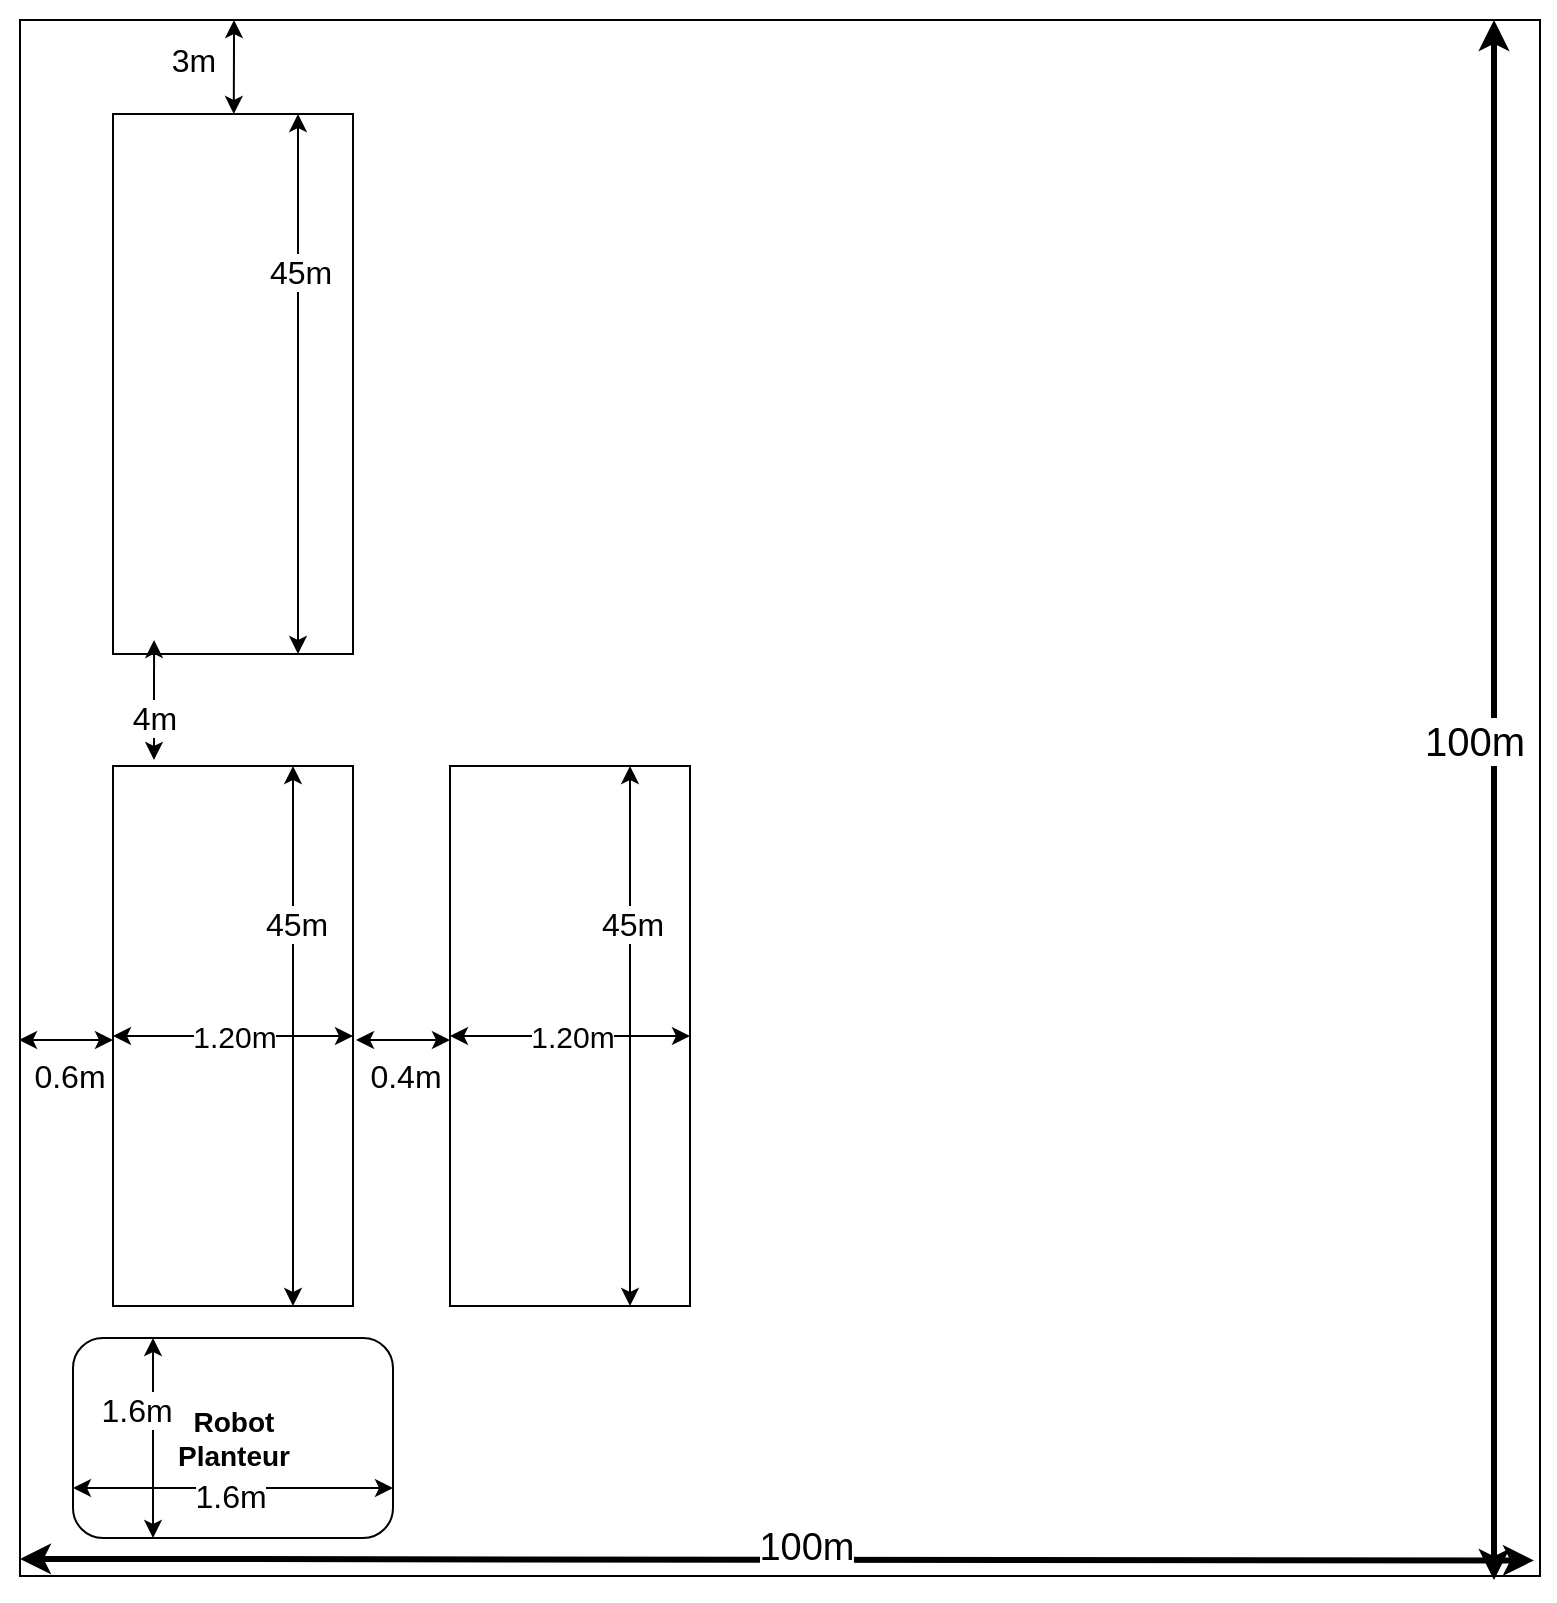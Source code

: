 <mxfile version="11.3.0" type="github" pages="1"><diagram id="3dNNgUqMKH2TOFaVKCQi" name="Page-1"><mxGraphModel dx="1205" dy="634" grid="1" gridSize="10" guides="1" tooltips="1" connect="1" arrows="1" fold="1" page="1" pageScale="1" pageWidth="827" pageHeight="1169" math="0" shadow="0"><root><mxCell id="0"/><mxCell id="1" parent="0"/><mxCell id="5k2-4GgkfqUGH8580R54-1" value="" style="rounded=0;whiteSpace=wrap;html=1;" vertex="1" parent="1"><mxGeometry x="33" y="60" width="760" height="778" as="geometry"/></mxCell><mxCell id="5k2-4GgkfqUGH8580R54-16" value="" style="rounded=0;whiteSpace=wrap;html=1;" vertex="1" parent="1"><mxGeometry x="79.5" y="107" width="120" height="270" as="geometry"/></mxCell><mxCell id="5k2-4GgkfqUGH8580R54-17" value="" style="group" vertex="1" connectable="0" parent="1"><mxGeometry x="32.5" y="433" width="167" height="270" as="geometry"/></mxCell><mxCell id="5k2-4GgkfqUGH8580R54-3" value="" style="rounded=0;whiteSpace=wrap;html=1;" vertex="1" parent="5k2-4GgkfqUGH8580R54-17"><mxGeometry x="47" width="120" height="270" as="geometry"/></mxCell><mxCell id="5k2-4GgkfqUGH8580R54-4" value="" style="endArrow=classic;startArrow=classic;html=1;exitX=0;exitY=0.5;exitDx=0;exitDy=0;entryX=1;entryY=0.5;entryDx=0;entryDy=0;" edge="1" parent="5k2-4GgkfqUGH8580R54-17" source="5k2-4GgkfqUGH8580R54-3" target="5k2-4GgkfqUGH8580R54-3"><mxGeometry width="50" height="50" relative="1" as="geometry"><mxPoint x="87" y="95" as="sourcePoint"/><mxPoint x="137" y="45" as="targetPoint"/></mxGeometry></mxCell><mxCell id="5k2-4GgkfqUGH8580R54-5" value="&lt;font style=&quot;font-size: 15px&quot;&gt;1.20m&lt;/font&gt;" style="text;html=1;resizable=0;points=[];align=center;verticalAlign=middle;labelBackgroundColor=#ffffff;" vertex="1" connectable="0" parent="5k2-4GgkfqUGH8580R54-4"><mxGeometry x="0.387" y="-2" relative="1" as="geometry"><mxPoint x="-22.5" y="-2" as="offset"/></mxGeometry></mxCell><mxCell id="5k2-4GgkfqUGH8580R54-7" value="" style="endArrow=classic;startArrow=classic;html=1;" edge="1" parent="5k2-4GgkfqUGH8580R54-17"><mxGeometry width="50" height="50" relative="1" as="geometry"><mxPoint y="137" as="sourcePoint"/><mxPoint x="47" y="137" as="targetPoint"/></mxGeometry></mxCell><mxCell id="5k2-4GgkfqUGH8580R54-10" value="&lt;font style=&quot;font-size: 16px&quot;&gt;0.6m&lt;/font&gt;" style="text;html=1;strokeColor=none;fillColor=none;align=center;verticalAlign=middle;whiteSpace=wrap;rounded=0;" vertex="1" parent="5k2-4GgkfqUGH8580R54-17"><mxGeometry x="5" y="145" width="40" height="20" as="geometry"/></mxCell><mxCell id="5k2-4GgkfqUGH8580R54-21" value="" style="endArrow=classic;startArrow=classic;html=1;strokeWidth=1;entryX=0.75;entryY=0;entryDx=0;entryDy=0;exitX=0.75;exitY=1;exitDx=0;exitDy=0;" edge="1" parent="5k2-4GgkfqUGH8580R54-17" source="5k2-4GgkfqUGH8580R54-3" target="5k2-4GgkfqUGH8580R54-3"><mxGeometry width="50" height="50" relative="1" as="geometry"><mxPoint x="107.5" y="267" as="sourcePoint"/><mxPoint x="157.5" y="217" as="targetPoint"/></mxGeometry></mxCell><mxCell id="5k2-4GgkfqUGH8580R54-22" value="&lt;font style=&quot;font-size: 16px&quot;&gt;45m&lt;/font&gt;" style="text;html=1;resizable=0;points=[];align=center;verticalAlign=middle;labelBackgroundColor=#ffffff;" vertex="1" connectable="0" parent="5k2-4GgkfqUGH8580R54-21"><mxGeometry x="0.407" y="-1" relative="1" as="geometry"><mxPoint y="-1" as="offset"/></mxGeometry></mxCell><mxCell id="5k2-4GgkfqUGH8580R54-18" value="" style="group" vertex="1" connectable="0" parent="1"><mxGeometry x="59.5" y="719" width="160" height="100" as="geometry"/></mxCell><mxCell id="5k2-4GgkfqUGH8580R54-11" value="&lt;div style=&quot;font-size: 14px&quot;&gt;&lt;b&gt;&lt;font style=&quot;font-size: 14px&quot;&gt;Robot&lt;/font&gt;&lt;/b&gt;&lt;/div&gt;&lt;div style=&quot;font-size: 14px&quot;&gt;&lt;b&gt;&lt;font style=&quot;font-size: 14px&quot;&gt;Planteur&lt;/font&gt;&lt;/b&gt;&lt;br&gt;&lt;/div&gt;" style="rounded=1;whiteSpace=wrap;html=1;" vertex="1" parent="5k2-4GgkfqUGH8580R54-18"><mxGeometry width="160" height="100" as="geometry"/></mxCell><mxCell id="5k2-4GgkfqUGH8580R54-12" value="" style="endArrow=classic;startArrow=classic;html=1;exitX=0;exitY=0.75;exitDx=0;exitDy=0;entryX=1;entryY=0.75;entryDx=0;entryDy=0;" edge="1" parent="5k2-4GgkfqUGH8580R54-18" source="5k2-4GgkfqUGH8580R54-11" target="5k2-4GgkfqUGH8580R54-11"><mxGeometry width="50" height="50" relative="1" as="geometry"><mxPoint x="50" y="100" as="sourcePoint"/><mxPoint x="100" y="50" as="targetPoint"/></mxGeometry></mxCell><mxCell id="5k2-4GgkfqUGH8580R54-13" value="&lt;font style=&quot;font-size: 16px&quot;&gt;1.6m&lt;/font&gt;" style="text;html=1;resizable=0;points=[];align=center;verticalAlign=middle;labelBackgroundColor=#ffffff;" vertex="1" connectable="0" parent="5k2-4GgkfqUGH8580R54-12"><mxGeometry x="0.202" y="-4" relative="1" as="geometry"><mxPoint x="-18" as="offset"/></mxGeometry></mxCell><mxCell id="5k2-4GgkfqUGH8580R54-14" value="" style="endArrow=classic;startArrow=classic;html=1;entryX=0.25;entryY=0;entryDx=0;entryDy=0;exitX=0.25;exitY=1;exitDx=0;exitDy=0;" edge="1" parent="5k2-4GgkfqUGH8580R54-18" source="5k2-4GgkfqUGH8580R54-11" target="5k2-4GgkfqUGH8580R54-11"><mxGeometry width="50" height="50" relative="1" as="geometry"><mxPoint x="10.5" y="80" as="sourcePoint"/><mxPoint x="60.5" y="30" as="targetPoint"/></mxGeometry></mxCell><mxCell id="5k2-4GgkfqUGH8580R54-15" value="&lt;font style=&quot;font-size: 16px&quot;&gt;1.6m&lt;/font&gt;" style="text;html=1;resizable=0;points=[];align=center;verticalAlign=middle;labelBackgroundColor=#ffffff;" vertex="1" connectable="0" parent="5k2-4GgkfqUGH8580R54-14"><mxGeometry x="0.28" y="-1" relative="1" as="geometry"><mxPoint x="-10" as="offset"/></mxGeometry></mxCell><mxCell id="5k2-4GgkfqUGH8580R54-19" value="" style="endArrow=classic;startArrow=classic;html=1;strokeWidth=3;" edge="1" parent="1"><mxGeometry width="50" height="50" relative="1" as="geometry"><mxPoint x="770" y="840" as="sourcePoint"/><mxPoint x="770" y="60" as="targetPoint"/></mxGeometry></mxCell><mxCell id="5k2-4GgkfqUGH8580R54-20" value="&lt;font style=&quot;font-size: 20px&quot;&gt;100m&lt;/font&gt;" style="text;html=1;resizable=0;points=[];align=center;verticalAlign=middle;labelBackgroundColor=#ffffff;" vertex="1" connectable="0" parent="5k2-4GgkfqUGH8580R54-19"><mxGeometry x="0.411" y="-1" relative="1" as="geometry"><mxPoint x="-11" y="130.5" as="offset"/></mxGeometry></mxCell><mxCell id="5k2-4GgkfqUGH8580R54-24" value="" style="endArrow=classic;startArrow=classic;html=1;strokeWidth=1;entryX=0.75;entryY=0;entryDx=0;entryDy=0;exitX=0.75;exitY=1;exitDx=0;exitDy=0;" edge="1" parent="1"><mxGeometry width="50" height="50" relative="1" as="geometry"><mxPoint x="172" y="377.0" as="sourcePoint"/><mxPoint x="172" y="107" as="targetPoint"/></mxGeometry></mxCell><mxCell id="5k2-4GgkfqUGH8580R54-25" value="&lt;font style=&quot;font-size: 16px&quot;&gt;45m&lt;/font&gt;" style="text;html=1;resizable=0;points=[];align=center;verticalAlign=middle;labelBackgroundColor=#ffffff;" vertex="1" connectable="0" parent="5k2-4GgkfqUGH8580R54-24"><mxGeometry x="0.407" y="-1" relative="1" as="geometry"><mxPoint y="-1" as="offset"/></mxGeometry></mxCell><mxCell id="5k2-4GgkfqUGH8580R54-26" value="" style="endArrow=classic;startArrow=classic;html=1;strokeWidth=1;" edge="1" parent="1" source="5k2-4GgkfqUGH8580R54-16"><mxGeometry width="50" height="50" relative="1" as="geometry"><mxPoint x="139.5" y="86.289" as="sourcePoint"/><mxPoint x="140" y="60" as="targetPoint"/><Array as="points"><mxPoint x="140" y="70"/></Array></mxGeometry></mxCell><mxCell id="5k2-4GgkfqUGH8580R54-27" value="&lt;font style=&quot;font-size: 16px&quot;&gt;3m&lt;/font&gt;" style="text;html=1;strokeColor=none;fillColor=none;align=center;verticalAlign=middle;whiteSpace=wrap;rounded=0;" vertex="1" parent="1"><mxGeometry x="100" y="70" width="40" height="20" as="geometry"/></mxCell><mxCell id="5k2-4GgkfqUGH8580R54-28" value="" style="endArrow=classic;startArrow=classic;html=1;strokeWidth=1;entryX=0.171;entryY=0.974;entryDx=0;entryDy=0;entryPerimeter=0;" edge="1" parent="1" target="5k2-4GgkfqUGH8580R54-16"><mxGeometry width="50" height="50" relative="1" as="geometry"><mxPoint x="100" y="430" as="sourcePoint"/><mxPoint x="150" y="380" as="targetPoint"/></mxGeometry></mxCell><mxCell id="5k2-4GgkfqUGH8580R54-29" value="&lt;font style=&quot;font-size: 16px&quot;&gt;4m&lt;/font&gt;" style="text;html=1;resizable=0;points=[];align=center;verticalAlign=middle;labelBackgroundColor=#ffffff;" vertex="1" connectable="0" parent="5k2-4GgkfqUGH8580R54-28"><mxGeometry x="-0.396" relative="1" as="geometry"><mxPoint y="-3" as="offset"/></mxGeometry></mxCell><mxCell id="5k2-4GgkfqUGH8580R54-30" value="" style="endArrow=classic;startArrow=classic;html=1;strokeWidth=3;exitX=0;exitY=0.989;exitDx=0;exitDy=0;exitPerimeter=0;entryX=0.996;entryY=0.99;entryDx=0;entryDy=0;entryPerimeter=0;" edge="1" parent="1" source="5k2-4GgkfqUGH8580R54-1" target="5k2-4GgkfqUGH8580R54-1"><mxGeometry width="50" height="50" relative="1" as="geometry"><mxPoint x="90" y="880" as="sourcePoint"/><mxPoint x="140" y="830" as="targetPoint"/></mxGeometry></mxCell><mxCell id="5k2-4GgkfqUGH8580R54-31" value="&lt;font style=&quot;font-size: 19px&quot;&gt;100m&lt;/font&gt;" style="text;html=1;resizable=0;points=[];align=center;verticalAlign=middle;labelBackgroundColor=#ffffff;" vertex="1" connectable="0" parent="5k2-4GgkfqUGH8580R54-30"><mxGeometry x="0.037" y="1" relative="1" as="geometry"><mxPoint y="-5" as="offset"/></mxGeometry></mxCell><mxCell id="5k2-4GgkfqUGH8580R54-32" value="" style="group" vertex="1" connectable="0" parent="1"><mxGeometry x="201" y="433" width="167" height="270" as="geometry"/></mxCell><mxCell id="5k2-4GgkfqUGH8580R54-33" value="" style="rounded=0;whiteSpace=wrap;html=1;" vertex="1" parent="5k2-4GgkfqUGH8580R54-32"><mxGeometry x="47" width="120" height="270" as="geometry"/></mxCell><mxCell id="5k2-4GgkfqUGH8580R54-34" value="" style="endArrow=classic;startArrow=classic;html=1;exitX=0;exitY=0.5;exitDx=0;exitDy=0;entryX=1;entryY=0.5;entryDx=0;entryDy=0;" edge="1" parent="5k2-4GgkfqUGH8580R54-32" source="5k2-4GgkfqUGH8580R54-33" target="5k2-4GgkfqUGH8580R54-33"><mxGeometry width="50" height="50" relative="1" as="geometry"><mxPoint x="87" y="95" as="sourcePoint"/><mxPoint x="137" y="45" as="targetPoint"/></mxGeometry></mxCell><mxCell id="5k2-4GgkfqUGH8580R54-35" value="&lt;font style=&quot;font-size: 15px&quot;&gt;1.20m&lt;/font&gt;" style="text;html=1;resizable=0;points=[];align=center;verticalAlign=middle;labelBackgroundColor=#ffffff;" vertex="1" connectable="0" parent="5k2-4GgkfqUGH8580R54-34"><mxGeometry x="0.387" y="-2" relative="1" as="geometry"><mxPoint x="-22.5" y="-2" as="offset"/></mxGeometry></mxCell><mxCell id="5k2-4GgkfqUGH8580R54-36" value="" style="endArrow=classic;startArrow=classic;html=1;" edge="1" parent="5k2-4GgkfqUGH8580R54-32"><mxGeometry width="50" height="50" relative="1" as="geometry"><mxPoint y="137" as="sourcePoint"/><mxPoint x="47" y="137" as="targetPoint"/></mxGeometry></mxCell><mxCell id="5k2-4GgkfqUGH8580R54-37" value="&lt;font style=&quot;font-size: 16px&quot;&gt;0.4m&lt;/font&gt;" style="text;html=1;strokeColor=none;fillColor=none;align=center;verticalAlign=middle;whiteSpace=wrap;rounded=0;" vertex="1" parent="5k2-4GgkfqUGH8580R54-32"><mxGeometry x="5" y="145" width="40" height="20" as="geometry"/></mxCell><mxCell id="5k2-4GgkfqUGH8580R54-38" value="" style="endArrow=classic;startArrow=classic;html=1;strokeWidth=1;entryX=0.75;entryY=0;entryDx=0;entryDy=0;exitX=0.75;exitY=1;exitDx=0;exitDy=0;" edge="1" parent="5k2-4GgkfqUGH8580R54-32" source="5k2-4GgkfqUGH8580R54-33" target="5k2-4GgkfqUGH8580R54-33"><mxGeometry width="50" height="50" relative="1" as="geometry"><mxPoint x="107.5" y="267" as="sourcePoint"/><mxPoint x="157.5" y="217" as="targetPoint"/></mxGeometry></mxCell><mxCell id="5k2-4GgkfqUGH8580R54-39" value="&lt;font style=&quot;font-size: 16px&quot;&gt;45m&lt;/font&gt;" style="text;html=1;resizable=0;points=[];align=center;verticalAlign=middle;labelBackgroundColor=#ffffff;" vertex="1" connectable="0" parent="5k2-4GgkfqUGH8580R54-38"><mxGeometry x="0.407" y="-1" relative="1" as="geometry"><mxPoint y="-1" as="offset"/></mxGeometry></mxCell></root></mxGraphModel></diagram></mxfile>